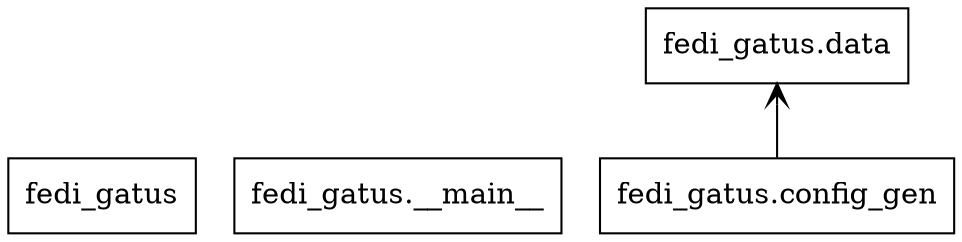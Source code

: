 digraph "packages" {
rankdir=BT
charset="utf-8"
"fedi_gatus" [color="black", label=<fedi_gatus>, shape="box", style="solid"];
"fedi_gatus.__main__" [color="black", label=<fedi_gatus.__main__>, shape="box", style="solid"];
"fedi_gatus.config_gen" [color="black", label=<fedi_gatus.config_gen>, shape="box", style="solid"];
"fedi_gatus.data" [color="black", label=<fedi_gatus.data>, shape="box", style="solid"];
"fedi_gatus.config_gen" -> "fedi_gatus.data" [arrowhead="open", arrowtail="none"];
}
